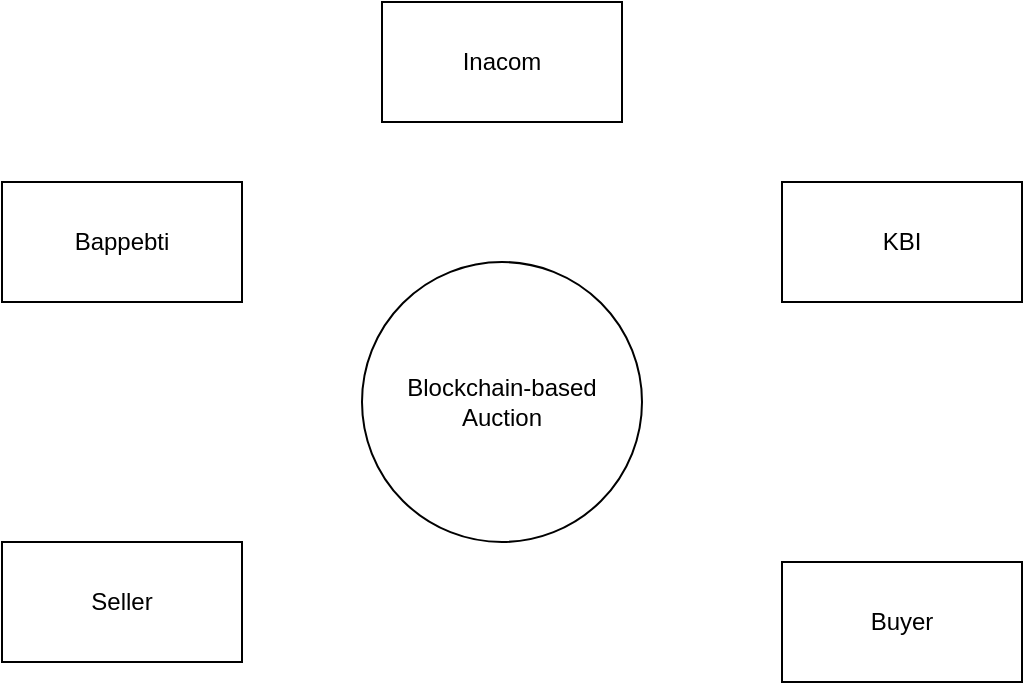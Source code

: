 <mxfile version="21.0.2" type="github">
  <diagram name="Page-1" id="Z3g4uYWvn1TSTXRmDf2X">
    <mxGraphModel dx="1050" dy="623" grid="1" gridSize="10" guides="1" tooltips="1" connect="1" arrows="1" fold="1" page="1" pageScale="1" pageWidth="850" pageHeight="1100" math="0" shadow="0">
      <root>
        <mxCell id="0" />
        <mxCell id="1" parent="0" />
        <mxCell id="Afo-B2X1lhz9PmUoqlAG-1" value="Blockchain-based&lt;br&gt;Auction" style="ellipse;whiteSpace=wrap;html=1;aspect=fixed;" vertex="1" parent="1">
          <mxGeometry x="320" y="270" width="140" height="140" as="geometry" />
        </mxCell>
        <mxCell id="Afo-B2X1lhz9PmUoqlAG-2" value="Inacom" style="rounded=0;whiteSpace=wrap;html=1;" vertex="1" parent="1">
          <mxGeometry x="330" y="140" width="120" height="60" as="geometry" />
        </mxCell>
        <mxCell id="Afo-B2X1lhz9PmUoqlAG-3" value="Seller" style="rounded=0;whiteSpace=wrap;html=1;" vertex="1" parent="1">
          <mxGeometry x="140" y="410" width="120" height="60" as="geometry" />
        </mxCell>
        <mxCell id="Afo-B2X1lhz9PmUoqlAG-4" value="Buyer" style="rounded=0;whiteSpace=wrap;html=1;" vertex="1" parent="1">
          <mxGeometry x="530" y="420" width="120" height="60" as="geometry" />
        </mxCell>
        <mxCell id="Afo-B2X1lhz9PmUoqlAG-5" value="Bappebti" style="rounded=0;whiteSpace=wrap;html=1;" vertex="1" parent="1">
          <mxGeometry x="140" y="230" width="120" height="60" as="geometry" />
        </mxCell>
        <mxCell id="Afo-B2X1lhz9PmUoqlAG-6" value="KBI" style="rounded=0;whiteSpace=wrap;html=1;" vertex="1" parent="1">
          <mxGeometry x="530" y="230" width="120" height="60" as="geometry" />
        </mxCell>
      </root>
    </mxGraphModel>
  </diagram>
</mxfile>
